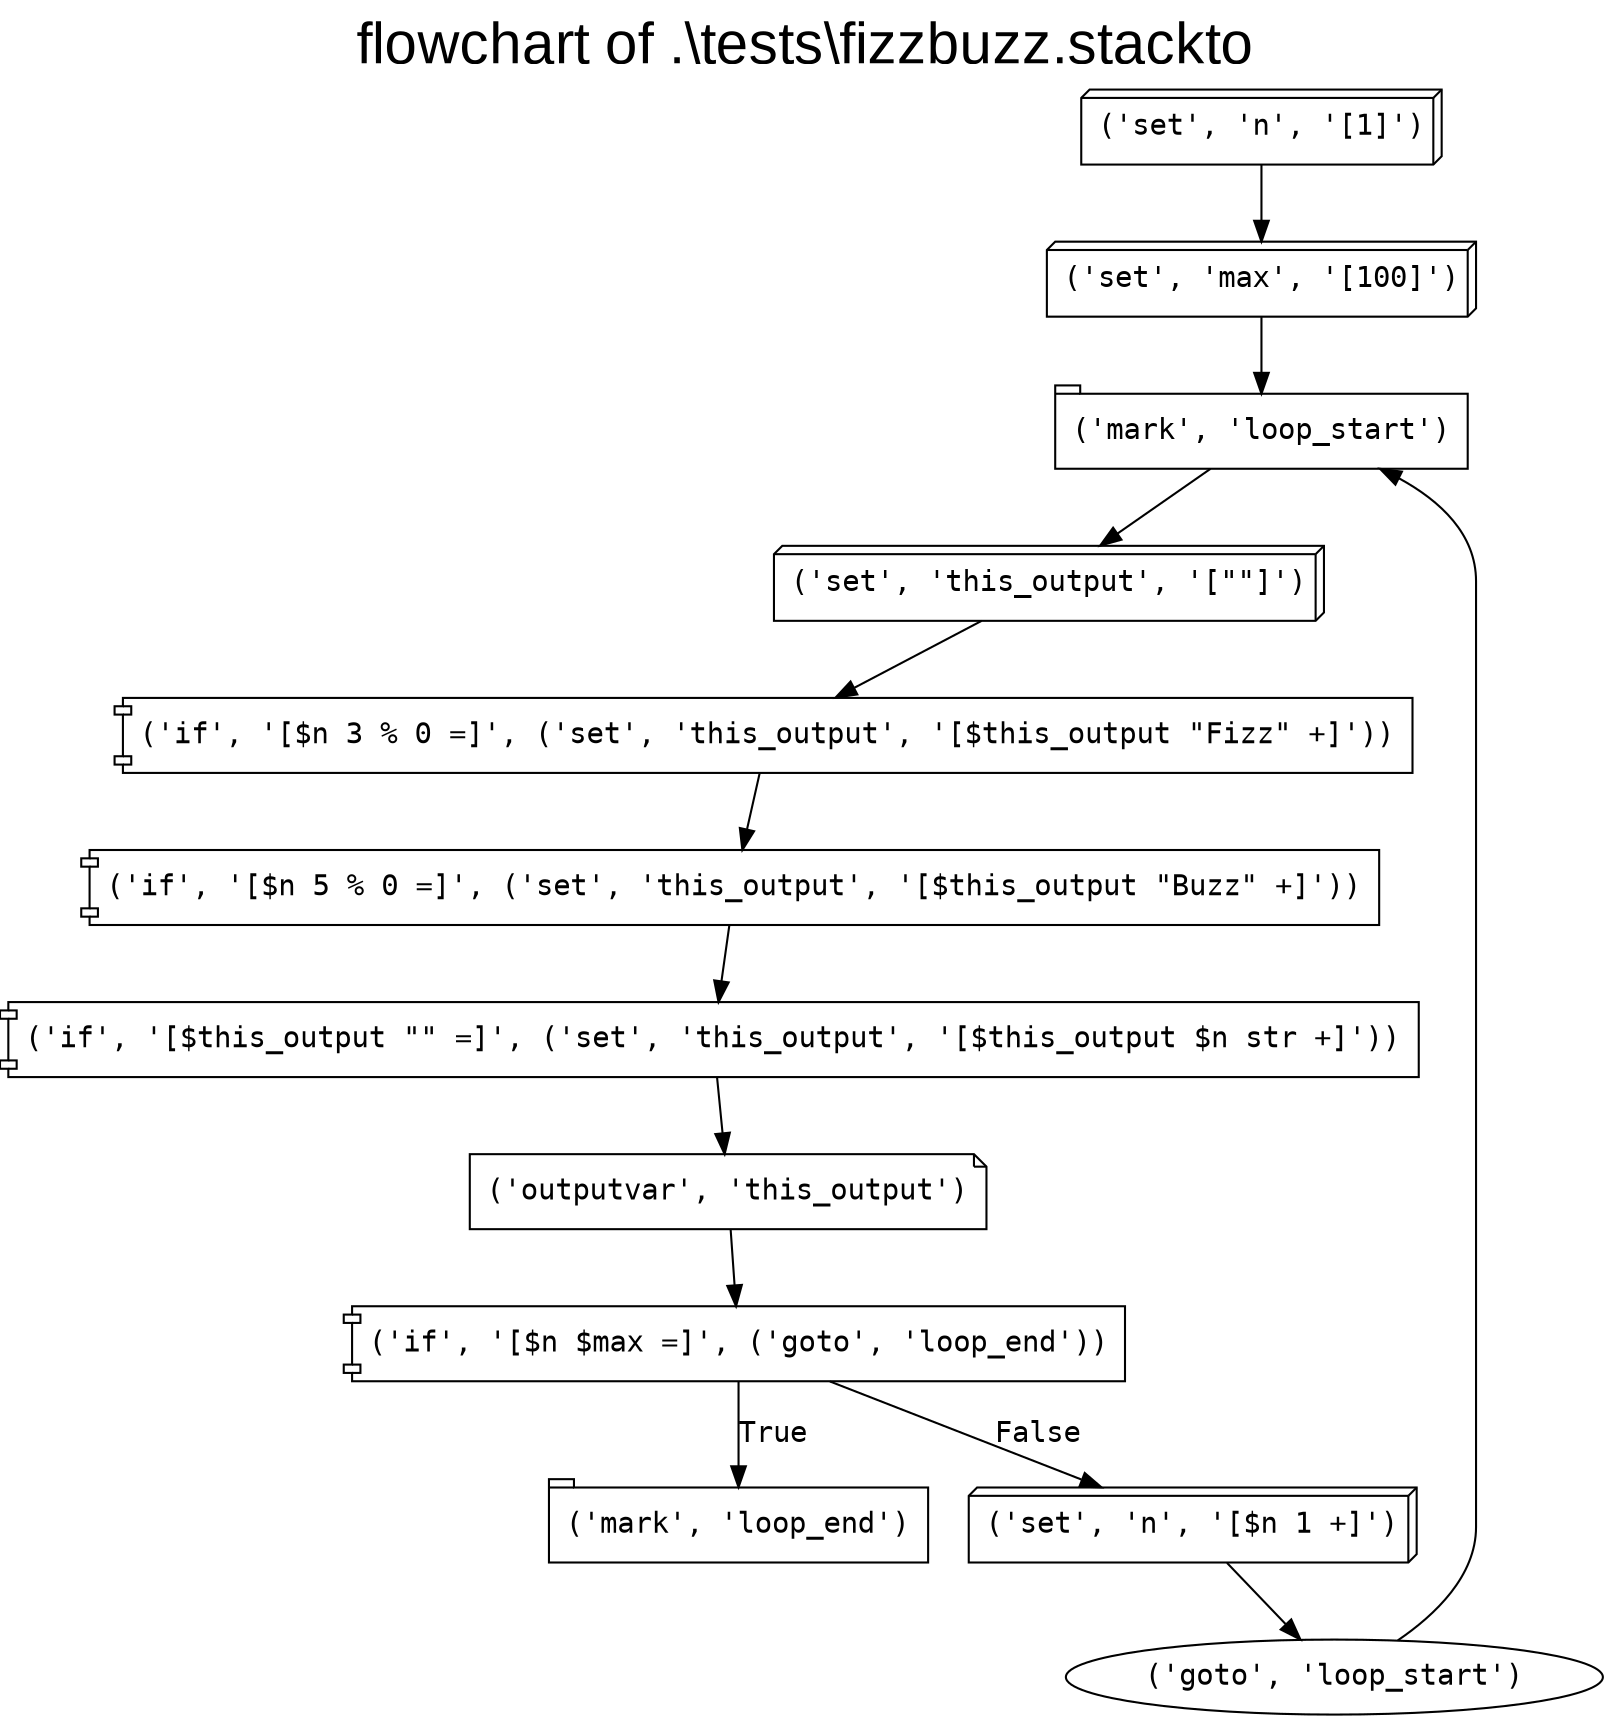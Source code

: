 digraph "flowchart of .\\tests\\fizzbuzz.stackto" {
	label="flowchart of .\\tests\\fizzbuzz.stackto"
	labelloc=t
	fontsize=28
	fontname=Arial
	node [fontname=Consolas]
	edge [fontname=Consolas]
	node [shape=tab]
	"('mark', 'loop_start')"
	node [shape=oval]
	node [shape=tab]
	"('mark', 'loop_end')"
	node [shape=oval]
	node [shape=box3d]
	"('set', 'n', '[1]')"
	node [shape=oval]
	node [shape=box3d]
	"('set', 'max', '[100]')"
	node [shape=oval]
	node [shape=box3d]
	"('set', 'this_output', '[\"\"]')"
	node [shape=oval]
	node [shape=component]
	"('if', '[$n 3 % 0 =]', ('set', 'this_output', '[$this_output \"Fizz\" +]'))"
	node [shape=oval]
	node [shape=component]
	"('if', '[$n 5 % 0 =]', ('set', 'this_output', '[$this_output \"Buzz\" +]'))"
	node [shape=oval]
	node [shape=component]
	"('if', '[$this_output \"\" =]', ('set', 'this_output', '[$this_output $n str +]'))"
	node [shape=oval]
	node [shape=note]
	"('outputvar', 'this_output')"
	node [shape=oval]
	node [shape=component]
	"('if', '[$n $max =]', ('goto', 'loop_end'))"
	node [shape=oval]
	"('if', '[$n $max =]', ('goto', 'loop_end'))" -> "('mark', 'loop_end')" [label=True]
	node [shape=box3d]
	"('set', 'n', '[$n 1 +]')"
	node [shape=oval]
	node [shape=oval]
	"('goto', 'loop_start')"
	"('goto', 'loop_start')" -> "('mark', 'loop_start')"
	node [shape=oval]
	"('set', 'n', '[1]')" -> "('set', 'max', '[100]')"
	"('set', 'max', '[100]')" -> "('mark', 'loop_start')"
	"('mark', 'loop_start')" -> "('set', 'this_output', '[\"\"]')"
	"('set', 'this_output', '[\"\"]')" -> "('if', '[$n 3 % 0 =]', ('set', 'this_output', '[$this_output \"Fizz\" +]'))"
	"('if', '[$n 3 % 0 =]', ('set', 'this_output', '[$this_output \"Fizz\" +]'))" -> "('if', '[$n 5 % 0 =]', ('set', 'this_output', '[$this_output \"Buzz\" +]'))"
	"('if', '[$n 5 % 0 =]', ('set', 'this_output', '[$this_output \"Buzz\" +]'))" -> "('if', '[$this_output \"\" =]', ('set', 'this_output', '[$this_output $n str +]'))"
	"('if', '[$this_output \"\" =]', ('set', 'this_output', '[$this_output $n str +]'))" -> "('outputvar', 'this_output')"
	"('outputvar', 'this_output')" -> "('if', '[$n $max =]', ('goto', 'loop_end'))"
	"('if', '[$n $max =]', ('goto', 'loop_end'))" -> "('set', 'n', '[$n 1 +]')" [label=False]
	"('set', 'n', '[$n 1 +]')" -> "('goto', 'loop_start')"
}
